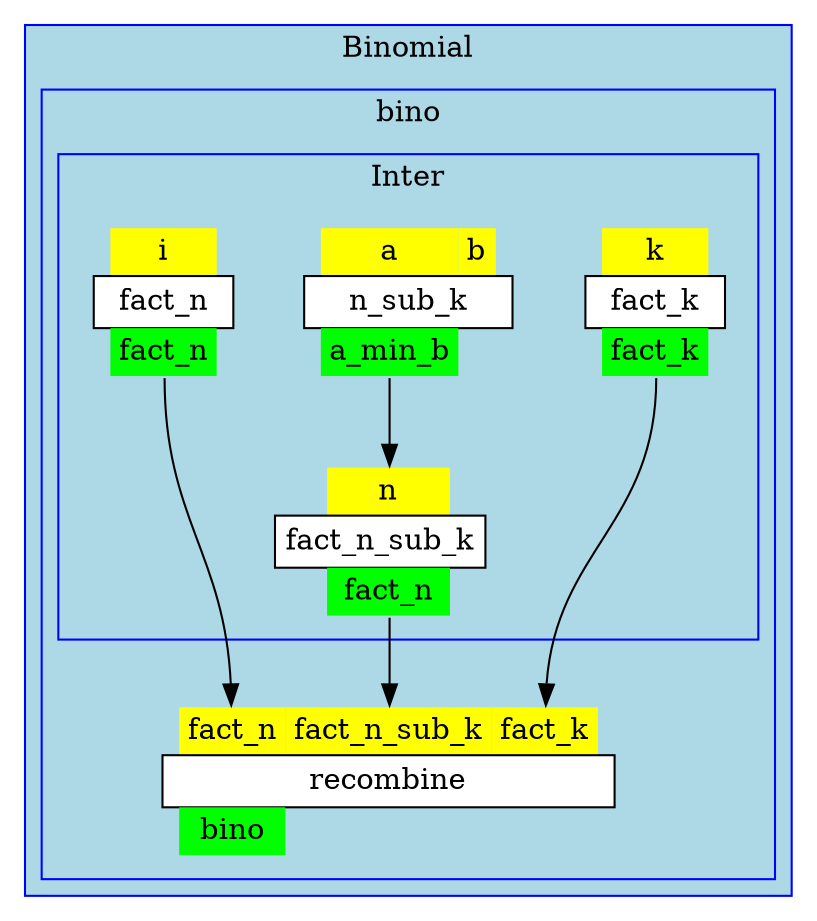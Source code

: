 digraph Binomial {
		
			subgraph cluster0 {
				style=filled;
				fillcolor=lightblue;
				color=blue;
				label = "Binomial";
				
				//Children
				subgraph cluster1 {
					style=filled;
					fillcolor=lightblue;
					color=blue;
					label = "bino";
					
					//Children
					subgraph cluster2 {
						style=filled;
						fillcolor=lightblue;
						color=blue;
						label = "Inter";
						
						//Children
						fact_n [shape=none,style=filled,color=black,fillcolor=none,label = <
										<TABLE BORDER="0" CELLBORDER="1" CELLSPACING="0" CELLPADDING="4">
											<TR><TD BORDER="0"></TD><TD PORT="i" BGCOLOR="yellow" BORDER="0">i</TD>			
											 <TD BORDER="0"></TD></TR>
											<TR><TD BGCOLOR="white" COLSPAN="3">fact_n</TD></TR>
											<TR><TD BORDER="0"></TD><TD PORT="fact_n" BGCOLOR="green" BORDER="0">fact_n</TD>			
											 <TD BORDER="0"></TD></TR>
										</TABLE>>];
						n_sub_k [shape=none,style=filled,color=black,fillcolor=none,label = <
										<TABLE BORDER="0" CELLBORDER="1" CELLSPACING="0" CELLPADDING="4">
											<TR><TD BORDER="0"></TD><TD PORT="a" BGCOLOR="yellow" BORDER="0">a</TD>			
											<TD PORT="b" BGCOLOR="yellow" BORDER="0">b</TD>			
											 <TD BORDER="0"></TD></TR>
											<TR><TD BGCOLOR="white" COLSPAN="4">n_sub_k</TD></TR>
											<TR><TD BORDER="0"></TD><TD PORT="a_min_b" BGCOLOR="green" BORDER="0">a_min_b</TD>			
											 <TD BORDER="0"></TD></TR>
										</TABLE>>];
						fact_k [shape=none,style=filled,color=black,fillcolor=none,label = <
										<TABLE BORDER="0" CELLBORDER="1" CELLSPACING="0" CELLPADDING="4">
											<TR><TD BORDER="0"></TD><TD PORT="k" BGCOLOR="yellow" BORDER="0">k</TD>			
											 <TD BORDER="0"></TD></TR>
											<TR><TD BGCOLOR="white" COLSPAN="3">fact_k</TD></TR>
											<TR><TD BORDER="0"></TD><TD PORT="fact_k" BGCOLOR="green" BORDER="0">fact_k</TD>			
											 <TD BORDER="0"></TD></TR>
										</TABLE>>];
						fact_n_sub_k [shape=none,style=filled,color=black,fillcolor=none,label = <
										<TABLE BORDER="0" CELLBORDER="1" CELLSPACING="0" CELLPADDING="4">
											<TR><TD BORDER="0"></TD><TD PORT="n" BGCOLOR="yellow" BORDER="0">n</TD>			
											 <TD BORDER="0"></TD></TR>
											<TR><TD BGCOLOR="white" COLSPAN="3">fact_n_sub_k</TD></TR>
											<TR><TD BORDER="0"></TD><TD PORT="fact_n" BGCOLOR="green" BORDER="0">fact_n</TD>			
											 <TD BORDER="0"></TD></TR>
										</TABLE>>];
							
					}
					recombine [shape=none,style=filled,color=black,fillcolor=none,label = <
									<TABLE BORDER="0" CELLBORDER="1" CELLSPACING="0" CELLPADDING="4">
										<TR><TD BORDER="0"></TD><TD PORT="fact_n" BGCOLOR="yellow" BORDER="0">fact_n</TD>			
										<TD PORT="fact_n_sub_k" BGCOLOR="yellow" BORDER="0">fact_n_sub_k</TD>			
										<TD PORT="fact_k" BGCOLOR="yellow" BORDER="0">fact_k</TD>			
										 <TD BORDER="0"></TD></TR>
										<TR><TD BGCOLOR="white" COLSPAN="5">recombine</TD></TR>
										<TR><TD BORDER="0"></TD><TD PORT="bino" BGCOLOR="green" BORDER="0">bino</TD>			
										 <TD BORDER="0"></TD></TR>
									</TABLE>>];
						
				}
					
			}
			
			//Connections
			
			n_sub_k:a_min_b -> fact_n_sub_k:n ; 	
			fact_n:fact_n -> recombine:fact_n ; 	
			fact_n_sub_k:fact_n -> recombine:fact_n_sub_k ; 	
			fact_k:fact_k -> recombine:fact_k ; 	
		}